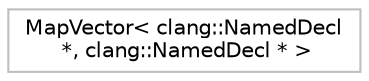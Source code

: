digraph "Graphical Class Hierarchy"
{
 // LATEX_PDF_SIZE
  bgcolor="transparent";
  edge [fontname="Helvetica",fontsize="10",labelfontname="Helvetica",labelfontsize="10"];
  node [fontname="Helvetica",fontsize="10",shape=record];
  rankdir="LR";
  Node0 [label="MapVector\< clang::NamedDecl\l *, clang::NamedDecl * \>",height=0.2,width=0.4,color="grey75",tooltip=" "];
}
